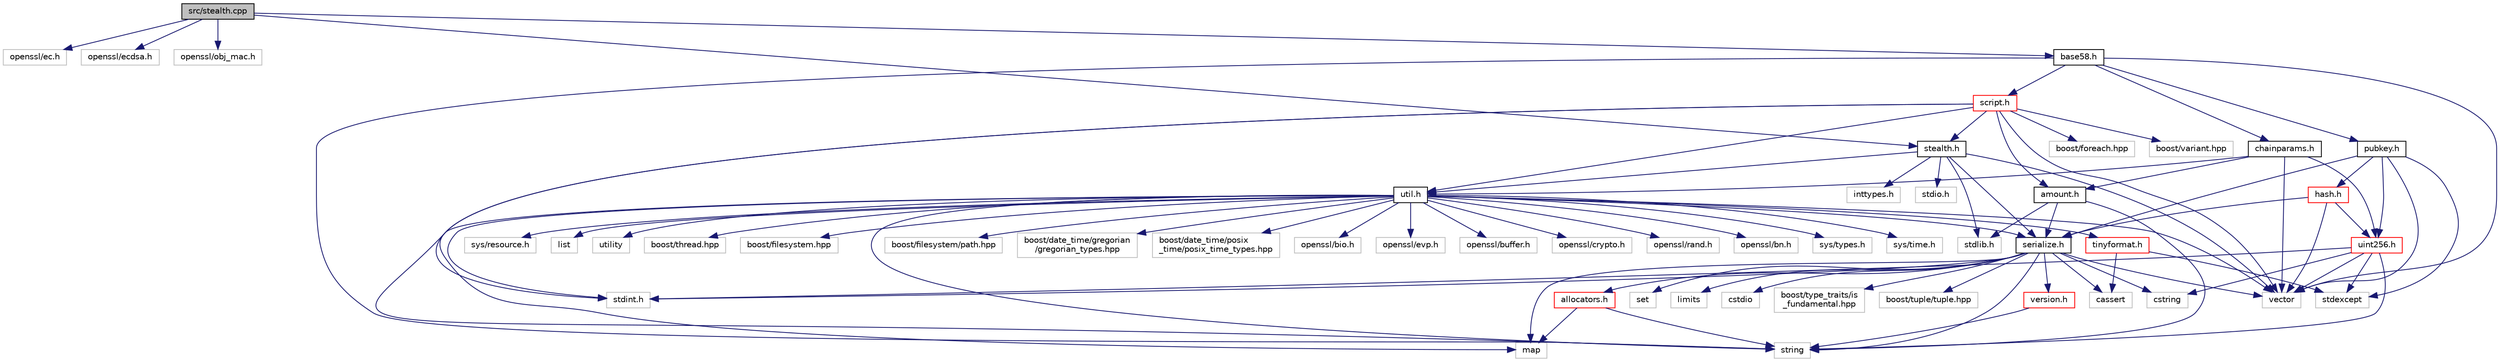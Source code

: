 digraph "src/stealth.cpp"
{
  edge [fontname="Helvetica",fontsize="10",labelfontname="Helvetica",labelfontsize="10"];
  node [fontname="Helvetica",fontsize="10",shape=record];
  Node0 [label="src/stealth.cpp",height=0.2,width=0.4,color="black", fillcolor="grey75", style="filled", fontcolor="black"];
  Node0 -> Node1 [color="midnightblue",fontsize="10",style="solid",fontname="Helvetica"];
  Node1 [label="openssl/ec.h",height=0.2,width=0.4,color="grey75", fillcolor="white", style="filled"];
  Node0 -> Node2 [color="midnightblue",fontsize="10",style="solid",fontname="Helvetica"];
  Node2 [label="openssl/ecdsa.h",height=0.2,width=0.4,color="grey75", fillcolor="white", style="filled"];
  Node0 -> Node3 [color="midnightblue",fontsize="10",style="solid",fontname="Helvetica"];
  Node3 [label="openssl/obj_mac.h",height=0.2,width=0.4,color="grey75", fillcolor="white", style="filled"];
  Node0 -> Node4 [color="midnightblue",fontsize="10",style="solid",fontname="Helvetica"];
  Node4 [label="stealth.h",height=0.2,width=0.4,color="black", fillcolor="white", style="filled",URL="$stealth_8h.html"];
  Node4 -> Node5 [color="midnightblue",fontsize="10",style="solid",fontname="Helvetica"];
  Node5 [label="stdlib.h",height=0.2,width=0.4,color="grey75", fillcolor="white", style="filled"];
  Node4 -> Node6 [color="midnightblue",fontsize="10",style="solid",fontname="Helvetica"];
  Node6 [label="stdio.h",height=0.2,width=0.4,color="grey75", fillcolor="white", style="filled"];
  Node4 -> Node7 [color="midnightblue",fontsize="10",style="solid",fontname="Helvetica"];
  Node7 [label="vector",height=0.2,width=0.4,color="grey75", fillcolor="white", style="filled"];
  Node4 -> Node8 [color="midnightblue",fontsize="10",style="solid",fontname="Helvetica"];
  Node8 [label="inttypes.h",height=0.2,width=0.4,color="grey75", fillcolor="white", style="filled"];
  Node4 -> Node9 [color="midnightblue",fontsize="10",style="solid",fontname="Helvetica"];
  Node9 [label="util.h",height=0.2,width=0.4,color="black", fillcolor="white", style="filled",URL="$util_8h.html"];
  Node9 -> Node10 [color="midnightblue",fontsize="10",style="solid",fontname="Helvetica"];
  Node10 [label="sys/types.h",height=0.2,width=0.4,color="grey75", fillcolor="white", style="filled"];
  Node9 -> Node11 [color="midnightblue",fontsize="10",style="solid",fontname="Helvetica"];
  Node11 [label="sys/time.h",height=0.2,width=0.4,color="grey75", fillcolor="white", style="filled"];
  Node9 -> Node12 [color="midnightblue",fontsize="10",style="solid",fontname="Helvetica"];
  Node12 [label="sys/resource.h",height=0.2,width=0.4,color="grey75", fillcolor="white", style="filled"];
  Node9 -> Node13 [color="midnightblue",fontsize="10",style="solid",fontname="Helvetica"];
  Node13 [label="serialize.h",height=0.2,width=0.4,color="black", fillcolor="white", style="filled",URL="$serialize_8h.html"];
  Node13 -> Node14 [color="midnightblue",fontsize="10",style="solid",fontname="Helvetica"];
  Node14 [label="string",height=0.2,width=0.4,color="grey75", fillcolor="white", style="filled"];
  Node13 -> Node7 [color="midnightblue",fontsize="10",style="solid",fontname="Helvetica"];
  Node13 -> Node15 [color="midnightblue",fontsize="10",style="solid",fontname="Helvetica"];
  Node15 [label="map",height=0.2,width=0.4,color="grey75", fillcolor="white", style="filled"];
  Node13 -> Node16 [color="midnightblue",fontsize="10",style="solid",fontname="Helvetica"];
  Node16 [label="set",height=0.2,width=0.4,color="grey75", fillcolor="white", style="filled"];
  Node13 -> Node17 [color="midnightblue",fontsize="10",style="solid",fontname="Helvetica"];
  Node17 [label="cassert",height=0.2,width=0.4,color="grey75", fillcolor="white", style="filled"];
  Node13 -> Node18 [color="midnightblue",fontsize="10",style="solid",fontname="Helvetica"];
  Node18 [label="limits",height=0.2,width=0.4,color="grey75", fillcolor="white", style="filled"];
  Node13 -> Node19 [color="midnightblue",fontsize="10",style="solid",fontname="Helvetica"];
  Node19 [label="stdint.h",height=0.2,width=0.4,color="grey75", fillcolor="white", style="filled"];
  Node13 -> Node20 [color="midnightblue",fontsize="10",style="solid",fontname="Helvetica"];
  Node20 [label="cstring",height=0.2,width=0.4,color="grey75", fillcolor="white", style="filled"];
  Node13 -> Node21 [color="midnightblue",fontsize="10",style="solid",fontname="Helvetica"];
  Node21 [label="cstdio",height=0.2,width=0.4,color="grey75", fillcolor="white", style="filled"];
  Node13 -> Node22 [color="midnightblue",fontsize="10",style="solid",fontname="Helvetica"];
  Node22 [label="boost/type_traits/is\l_fundamental.hpp",height=0.2,width=0.4,color="grey75", fillcolor="white", style="filled"];
  Node13 -> Node23 [color="midnightblue",fontsize="10",style="solid",fontname="Helvetica"];
  Node23 [label="boost/tuple/tuple.hpp",height=0.2,width=0.4,color="grey75", fillcolor="white", style="filled"];
  Node13 -> Node24 [color="midnightblue",fontsize="10",style="solid",fontname="Helvetica"];
  Node24 [label="allocators.h",height=0.2,width=0.4,color="red", fillcolor="white", style="filled",URL="$allocators_8h.html"];
  Node24 -> Node15 [color="midnightblue",fontsize="10",style="solid",fontname="Helvetica"];
  Node24 -> Node14 [color="midnightblue",fontsize="10",style="solid",fontname="Helvetica"];
  Node13 -> Node29 [color="midnightblue",fontsize="10",style="solid",fontname="Helvetica"];
  Node29 [label="version.h",height=0.2,width=0.4,color="red", fillcolor="white", style="filled",URL="$version_8h.html"];
  Node29 -> Node14 [color="midnightblue",fontsize="10",style="solid",fontname="Helvetica"];
  Node9 -> Node31 [color="midnightblue",fontsize="10",style="solid",fontname="Helvetica"];
  Node31 [label="tinyformat.h",height=0.2,width=0.4,color="red", fillcolor="white", style="filled",URL="$tinyformat_8h.html"];
  Node31 -> Node17 [color="midnightblue",fontsize="10",style="solid",fontname="Helvetica"];
  Node31 -> Node34 [color="midnightblue",fontsize="10",style="solid",fontname="Helvetica"];
  Node34 [label="stdexcept",height=0.2,width=0.4,color="grey75", fillcolor="white", style="filled"];
  Node9 -> Node15 [color="midnightblue",fontsize="10",style="solid",fontname="Helvetica"];
  Node9 -> Node35 [color="midnightblue",fontsize="10",style="solid",fontname="Helvetica"];
  Node35 [label="list",height=0.2,width=0.4,color="grey75", fillcolor="white", style="filled"];
  Node9 -> Node36 [color="midnightblue",fontsize="10",style="solid",fontname="Helvetica"];
  Node36 [label="utility",height=0.2,width=0.4,color="grey75", fillcolor="white", style="filled"];
  Node9 -> Node7 [color="midnightblue",fontsize="10",style="solid",fontname="Helvetica"];
  Node9 -> Node14 [color="midnightblue",fontsize="10",style="solid",fontname="Helvetica"];
  Node9 -> Node37 [color="midnightblue",fontsize="10",style="solid",fontname="Helvetica"];
  Node37 [label="boost/thread.hpp",height=0.2,width=0.4,color="grey75", fillcolor="white", style="filled"];
  Node9 -> Node38 [color="midnightblue",fontsize="10",style="solid",fontname="Helvetica"];
  Node38 [label="boost/filesystem.hpp",height=0.2,width=0.4,color="grey75", fillcolor="white", style="filled"];
  Node9 -> Node39 [color="midnightblue",fontsize="10",style="solid",fontname="Helvetica"];
  Node39 [label="boost/filesystem/path.hpp",height=0.2,width=0.4,color="grey75", fillcolor="white", style="filled"];
  Node9 -> Node40 [color="midnightblue",fontsize="10",style="solid",fontname="Helvetica"];
  Node40 [label="boost/date_time/gregorian\l/gregorian_types.hpp",height=0.2,width=0.4,color="grey75", fillcolor="white", style="filled"];
  Node9 -> Node41 [color="midnightblue",fontsize="10",style="solid",fontname="Helvetica"];
  Node41 [label="boost/date_time/posix\l_time/posix_time_types.hpp",height=0.2,width=0.4,color="grey75", fillcolor="white", style="filled"];
  Node9 -> Node42 [color="midnightblue",fontsize="10",style="solid",fontname="Helvetica"];
  Node42 [label="openssl/bio.h",height=0.2,width=0.4,color="grey75", fillcolor="white", style="filled"];
  Node9 -> Node43 [color="midnightblue",fontsize="10",style="solid",fontname="Helvetica"];
  Node43 [label="openssl/evp.h",height=0.2,width=0.4,color="grey75", fillcolor="white", style="filled"];
  Node9 -> Node44 [color="midnightblue",fontsize="10",style="solid",fontname="Helvetica"];
  Node44 [label="openssl/buffer.h",height=0.2,width=0.4,color="grey75", fillcolor="white", style="filled"];
  Node9 -> Node45 [color="midnightblue",fontsize="10",style="solid",fontname="Helvetica"];
  Node45 [label="openssl/crypto.h",height=0.2,width=0.4,color="grey75", fillcolor="white", style="filled"];
  Node9 -> Node46 [color="midnightblue",fontsize="10",style="solid",fontname="Helvetica"];
  Node46 [label="openssl/rand.h",height=0.2,width=0.4,color="grey75", fillcolor="white", style="filled"];
  Node9 -> Node47 [color="midnightblue",fontsize="10",style="solid",fontname="Helvetica"];
  Node47 [label="openssl/bn.h",height=0.2,width=0.4,color="grey75", fillcolor="white", style="filled"];
  Node9 -> Node19 [color="midnightblue",fontsize="10",style="solid",fontname="Helvetica"];
  Node4 -> Node13 [color="midnightblue",fontsize="10",style="solid",fontname="Helvetica"];
  Node0 -> Node48 [color="midnightblue",fontsize="10",style="solid",fontname="Helvetica"];
  Node48 [label="base58.h",height=0.2,width=0.4,color="black", fillcolor="white", style="filled",URL="$base58_8h.html"];
  Node48 -> Node49 [color="midnightblue",fontsize="10",style="solid",fontname="Helvetica"];
  Node49 [label="chainparams.h",height=0.2,width=0.4,color="black", fillcolor="white", style="filled",URL="$chainparams_8h.html"];
  Node49 -> Node50 [color="midnightblue",fontsize="10",style="solid",fontname="Helvetica"];
  Node50 [label="uint256.h",height=0.2,width=0.4,color="red", fillcolor="white", style="filled",URL="$uint256_8h.html"];
  Node50 -> Node20 [color="midnightblue",fontsize="10",style="solid",fontname="Helvetica"];
  Node50 -> Node34 [color="midnightblue",fontsize="10",style="solid",fontname="Helvetica"];
  Node50 -> Node19 [color="midnightblue",fontsize="10",style="solid",fontname="Helvetica"];
  Node50 -> Node14 [color="midnightblue",fontsize="10",style="solid",fontname="Helvetica"];
  Node50 -> Node7 [color="midnightblue",fontsize="10",style="solid",fontname="Helvetica"];
  Node49 -> Node9 [color="midnightblue",fontsize="10",style="solid",fontname="Helvetica"];
  Node49 -> Node52 [color="midnightblue",fontsize="10",style="solid",fontname="Helvetica"];
  Node52 [label="amount.h",height=0.2,width=0.4,color="black", fillcolor="white", style="filled",URL="$amount_8h.html"];
  Node52 -> Node13 [color="midnightblue",fontsize="10",style="solid",fontname="Helvetica"];
  Node52 -> Node5 [color="midnightblue",fontsize="10",style="solid",fontname="Helvetica"];
  Node52 -> Node14 [color="midnightblue",fontsize="10",style="solid",fontname="Helvetica"];
  Node49 -> Node7 [color="midnightblue",fontsize="10",style="solid",fontname="Helvetica"];
  Node48 -> Node53 [color="midnightblue",fontsize="10",style="solid",fontname="Helvetica"];
  Node53 [label="pubkey.h",height=0.2,width=0.4,color="black", fillcolor="white", style="filled",URL="$pubkey_8h.html"];
  Node53 -> Node54 [color="midnightblue",fontsize="10",style="solid",fontname="Helvetica"];
  Node54 [label="hash.h",height=0.2,width=0.4,color="red", fillcolor="white", style="filled",URL="$hash_8h.html"];
  Node54 -> Node50 [color="midnightblue",fontsize="10",style="solid",fontname="Helvetica"];
  Node54 -> Node13 [color="midnightblue",fontsize="10",style="solid",fontname="Helvetica"];
  Node54 -> Node7 [color="midnightblue",fontsize="10",style="solid",fontname="Helvetica"];
  Node53 -> Node13 [color="midnightblue",fontsize="10",style="solid",fontname="Helvetica"];
  Node53 -> Node50 [color="midnightblue",fontsize="10",style="solid",fontname="Helvetica"];
  Node53 -> Node34 [color="midnightblue",fontsize="10",style="solid",fontname="Helvetica"];
  Node53 -> Node7 [color="midnightblue",fontsize="10",style="solid",fontname="Helvetica"];
  Node48 -> Node59 [color="midnightblue",fontsize="10",style="solid",fontname="Helvetica"];
  Node59 [label="script.h",height=0.2,width=0.4,color="red", fillcolor="white", style="filled",URL="$script_8h.html"];
  Node59 -> Node14 [color="midnightblue",fontsize="10",style="solid",fontname="Helvetica"];
  Node59 -> Node7 [color="midnightblue",fontsize="10",style="solid",fontname="Helvetica"];
  Node59 -> Node19 [color="midnightblue",fontsize="10",style="solid",fontname="Helvetica"];
  Node59 -> Node60 [color="midnightblue",fontsize="10",style="solid",fontname="Helvetica"];
  Node60 [label="boost/foreach.hpp",height=0.2,width=0.4,color="grey75", fillcolor="white", style="filled"];
  Node59 -> Node61 [color="midnightblue",fontsize="10",style="solid",fontname="Helvetica"];
  Node61 [label="boost/variant.hpp",height=0.2,width=0.4,color="grey75", fillcolor="white", style="filled"];
  Node59 -> Node9 [color="midnightblue",fontsize="10",style="solid",fontname="Helvetica"];
  Node59 -> Node52 [color="midnightblue",fontsize="10",style="solid",fontname="Helvetica"];
  Node59 -> Node4 [color="midnightblue",fontsize="10",style="solid",fontname="Helvetica"];
  Node48 -> Node14 [color="midnightblue",fontsize="10",style="solid",fontname="Helvetica"];
  Node48 -> Node7 [color="midnightblue",fontsize="10",style="solid",fontname="Helvetica"];
}
